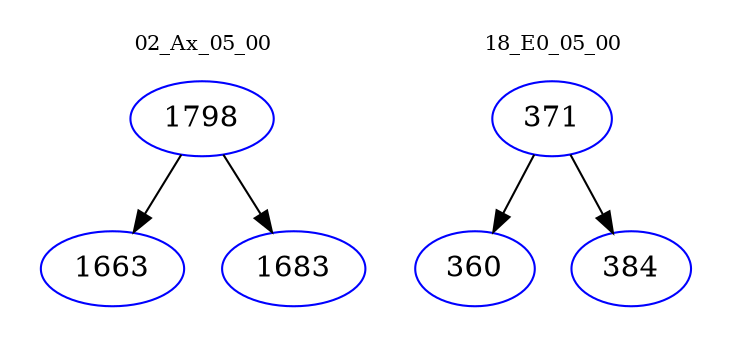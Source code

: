 digraph{
subgraph cluster_0 {
color = white
label = "02_Ax_05_00";
fontsize=10;
T0_1798 [label="1798", color="blue"]
T0_1798 -> T0_1663 [color="black"]
T0_1663 [label="1663", color="blue"]
T0_1798 -> T0_1683 [color="black"]
T0_1683 [label="1683", color="blue"]
}
subgraph cluster_1 {
color = white
label = "18_E0_05_00";
fontsize=10;
T1_371 [label="371", color="blue"]
T1_371 -> T1_360 [color="black"]
T1_360 [label="360", color="blue"]
T1_371 -> T1_384 [color="black"]
T1_384 [label="384", color="blue"]
}
}
